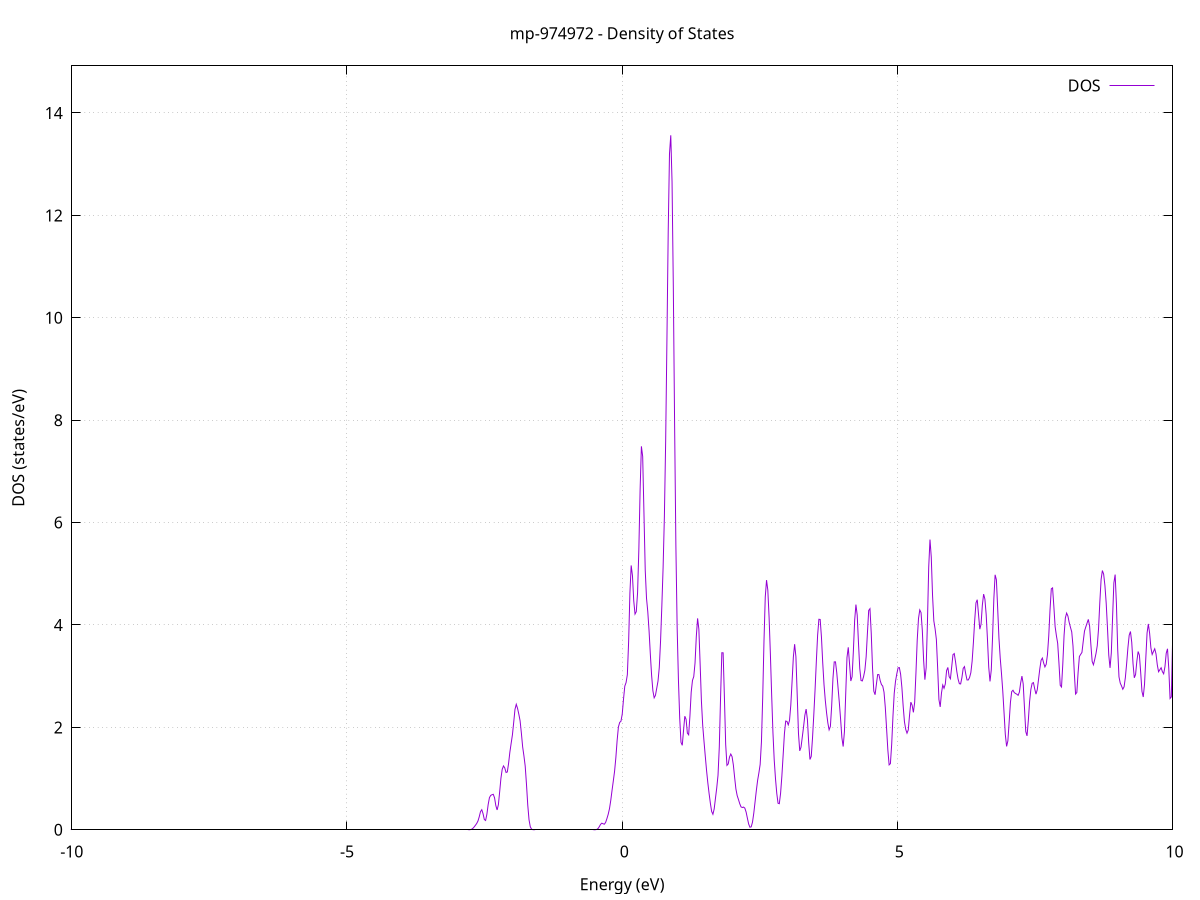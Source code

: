 set title 'mp-974972 - Density of States'
set xlabel 'Energy (eV)'
set ylabel 'DOS (states/eV)'
set grid
set xrange [-10:10]
set yrange [0:14.920]
set xzeroaxis lt -1
set terminal png size 800,600
set output 'mp-974972_dos_gnuplot.png'
plot '-' using 1:2 with lines title 'DOS'
-33.896600 0.000000
-33.873400 0.000000
-33.850200 0.000000
-33.827000 0.000000
-33.803800 0.000000
-33.780600 0.000000
-33.757400 0.000000
-33.734200 0.000000
-33.711000 0.000000
-33.687800 0.000000
-33.664600 0.000000
-33.641400 0.000000
-33.618200 0.000000
-33.595000 0.000000
-33.571800 0.000000
-33.548600 0.000000
-33.525400 0.000000
-33.502200 0.000000
-33.479000 0.000000
-33.455800 0.000000
-33.432600 0.000000
-33.409400 0.000000
-33.386200 0.000000
-33.363000 0.000000
-33.339800 0.000000
-33.316600 0.000000
-33.293400 0.000000
-33.270200 0.000000
-33.247000 0.000000
-33.223800 0.000000
-33.200600 0.000000
-33.177400 0.000000
-33.154200 0.000000
-33.131000 0.000000
-33.107800 0.000000
-33.084600 0.000000
-33.061300 0.000000
-33.038100 0.000000
-33.014900 0.000000
-32.991700 0.000000
-32.968500 0.000000
-32.945300 0.000000
-32.922100 0.000000
-32.898900 0.000000
-32.875700 0.000000
-32.852500 0.000000
-32.829300 0.000000
-32.806100 0.000000
-32.782900 0.000000
-32.759700 0.000000
-32.736500 0.000000
-32.713300 0.000000
-32.690100 0.000000
-32.666900 0.000000
-32.643700 0.000000
-32.620500 0.000000
-32.597300 0.000000
-32.574100 0.000000
-32.550900 0.000000
-32.527700 0.000000
-32.504500 0.000000
-32.481300 0.000000
-32.458100 0.000000
-32.434900 0.000000
-32.411700 0.000000
-32.388500 0.000000
-32.365300 0.000000
-32.342100 0.000000
-32.318900 0.000000
-32.295700 0.000000
-32.272500 0.000000
-32.249300 0.000000
-32.226100 0.000000
-32.202900 0.000000
-32.179700 0.000000
-32.156500 0.000000
-32.133300 0.000000
-32.110100 0.000000
-32.086900 0.000000
-32.063700 0.000000
-32.040500 0.000000
-32.017200 0.000000
-31.994000 0.000000
-31.970800 0.000000
-31.947600 0.000200
-31.924400 0.004300
-31.901200 0.050300
-31.878000 0.388500
-31.854800 1.977000
-31.831600 6.631300
-31.808400 14.678200
-31.785200 21.510700
-31.762000 21.226200
-31.738800 15.434700
-31.715600 11.398800
-31.692400 11.406200
-31.669200 11.210800
-31.646000 8.015600
-31.622800 3.848300
-31.599600 1.222200
-31.576400 0.256000
-31.553200 0.035300
-31.530000 0.003200
-31.506800 0.000200
-31.483600 0.000000
-31.460400 0.000000
-31.437200 0.000000
-31.414000 0.000000
-31.390800 0.000000
-31.367600 0.000000
-31.344400 0.000000
-31.321200 0.000000
-31.298000 0.000000
-31.274800 0.000000
-31.251600 0.000000
-31.228400 0.000000
-31.205200 0.000000
-31.182000 0.000000
-31.158800 0.000000
-31.135600 0.000000
-31.112400 0.000000
-31.089200 0.000000
-31.066000 0.000000
-31.042800 0.000000
-31.019600 0.000000
-30.996400 0.000000
-30.973100 0.000000
-30.949900 0.000000
-30.926700 0.000000
-30.903500 0.000000
-30.880300 0.000000
-30.857100 0.000000
-30.833900 0.000000
-30.810700 0.000000
-30.787500 0.000000
-30.764300 0.000000
-30.741100 0.000000
-30.717900 0.000000
-30.694700 0.000000
-30.671500 0.000000
-30.648300 0.000000
-30.625100 0.000000
-30.601900 0.000000
-30.578700 0.000000
-30.555500 0.000000
-30.532300 0.000000
-30.509100 0.000000
-30.485900 0.000000
-30.462700 0.000000
-30.439500 0.000000
-30.416300 0.000000
-30.393100 0.000000
-30.369900 0.000000
-30.346700 0.000000
-30.323500 0.000000
-30.300300 0.000000
-30.277100 0.000000
-30.253900 0.000000
-30.230700 0.000000
-30.207500 0.000000
-30.184300 0.000000
-30.161100 0.000000
-30.137900 0.000000
-30.114700 0.000000
-30.091500 0.000000
-30.068300 0.000000
-30.045100 0.000000
-30.021900 0.000000
-29.998700 0.000000
-29.975500 0.000000
-29.952200 0.000000
-29.929000 0.000000
-29.905800 0.000000
-29.882600 0.000000
-29.859400 0.000000
-29.836200 0.000000
-29.813000 0.000000
-29.789800 0.000000
-29.766600 0.000000
-29.743400 0.000000
-29.720200 0.000000
-29.697000 0.000000
-29.673800 0.000000
-29.650600 0.000000
-29.627400 0.000000
-29.604200 0.000000
-29.581000 0.000000
-29.557800 0.000000
-29.534600 0.000000
-29.511400 0.000000
-29.488200 0.000000
-29.465000 0.000000
-29.441800 0.000000
-29.418600 0.000000
-29.395400 0.000000
-29.372200 0.000000
-29.349000 0.000000
-29.325800 0.000000
-29.302600 0.000000
-29.279400 0.000000
-29.256200 0.000000
-29.233000 0.000000
-29.209800 0.000000
-29.186600 0.000000
-29.163400 0.000000
-29.140200 0.000000
-29.117000 0.000000
-29.093800 0.000000
-29.070600 0.000000
-29.047400 0.000000
-29.024200 0.000000
-29.001000 0.000000
-28.977800 0.000000
-28.954600 0.000000
-28.931400 0.000000
-28.908100 0.000000
-28.884900 0.000000
-28.861700 0.000000
-28.838500 0.000000
-28.815300 0.000000
-28.792100 0.000000
-28.768900 0.000000
-28.745700 0.000000
-28.722500 0.000000
-28.699300 0.000000
-28.676100 0.000000
-28.652900 0.000000
-28.629700 0.000000
-28.606500 0.000000
-28.583300 0.000000
-28.560100 0.000000
-28.536900 0.000000
-28.513700 0.000000
-28.490500 0.000000
-28.467300 0.000000
-28.444100 0.000000
-28.420900 0.000000
-28.397700 0.000000
-28.374500 0.000000
-28.351300 0.000000
-28.328100 0.000000
-28.304900 0.000000
-28.281700 0.000000
-28.258500 0.000000
-28.235300 0.000000
-28.212100 0.000000
-28.188900 0.000000
-28.165700 0.000000
-28.142500 0.000000
-28.119300 0.000000
-28.096100 0.000000
-28.072900 0.000000
-28.049700 0.000000
-28.026500 0.000000
-28.003300 0.000000
-27.980100 0.000000
-27.956900 0.000000
-27.933700 0.000000
-27.910500 0.000000
-27.887300 0.000000
-27.864000 0.000000
-27.840800 0.000000
-27.817600 0.000000
-27.794400 0.000000
-27.771200 0.000000
-27.748000 0.000000
-27.724800 0.000000
-27.701600 0.000000
-27.678400 0.000000
-27.655200 0.000000
-27.632000 0.000100
-27.608800 0.001600
-27.585600 0.019300
-27.562400 0.158400
-27.539200 0.870800
-27.516000 3.256500
-27.492800 8.544400
-27.469600 16.466600
-27.446400 24.362800
-27.423200 27.969200
-27.400000 24.126100
-27.376800 14.913800
-27.353600 6.367400
-27.330400 1.837400
-27.307200 0.354300
-27.284000 0.045400
-27.260800 0.003900
-27.237600 0.000200
-27.214400 0.000000
-27.191200 0.000000
-27.168000 0.000000
-27.144800 0.000000
-27.121600 0.000000
-27.098400 0.000000
-27.075200 0.000000
-27.052000 0.000000
-27.028800 0.000000
-27.005600 0.000000
-26.982400 0.000000
-26.959200 0.000000
-26.936000 0.000000
-26.912800 0.000000
-26.889600 0.000000
-26.866400 0.000000
-26.843200 0.000000
-26.819900 0.000000
-26.796700 0.000000
-26.773500 0.000000
-26.750300 0.000000
-26.727100 0.000000
-26.703900 0.000000
-26.680700 0.000000
-26.657500 0.000000
-26.634300 0.000000
-26.611100 0.000000
-26.587900 0.000000
-26.564700 0.000000
-26.541500 0.000000
-26.518300 0.000000
-26.495100 0.000000
-26.471900 0.000000
-26.448700 0.000000
-26.425500 0.000000
-26.402300 0.000000
-26.379100 0.000000
-26.355900 0.000000
-26.332700 0.000000
-26.309500 0.000000
-26.286300 0.000000
-26.263100 0.000000
-26.239900 0.000000
-26.216700 0.000000
-26.193500 0.000000
-26.170300 0.000000
-26.147100 0.000000
-26.123900 0.000000
-26.100700 0.000000
-26.077500 0.000000
-26.054300 0.000000
-26.031100 0.000000
-26.007900 0.000000
-25.984700 0.000000
-25.961500 0.000000
-25.938300 0.000000
-25.915100 0.000000
-25.891900 0.000000
-25.868700 0.000000
-25.845500 0.000000
-25.822300 0.000000
-25.799000 0.000000
-25.775800 0.000000
-25.752600 0.000000
-25.729400 0.000000
-25.706200 0.000000
-25.683000 0.000000
-25.659800 0.000000
-25.636600 0.000000
-25.613400 0.000000
-25.590200 0.000000
-25.567000 0.000000
-25.543800 0.000000
-25.520600 0.000000
-25.497400 0.000000
-25.474200 0.000000
-25.451000 0.000000
-25.427800 0.000000
-25.404600 0.000000
-25.381400 0.000000
-25.358200 0.000000
-25.335000 0.000000
-25.311800 0.000000
-25.288600 0.000000
-25.265400 0.000000
-25.242200 0.000000
-25.219000 0.000000
-25.195800 0.000000
-25.172600 0.000000
-25.149400 0.000000
-25.126200 0.000000
-25.103000 0.000000
-25.079800 0.000000
-25.056600 0.000000
-25.033400 0.000000
-25.010200 0.000000
-24.987000 0.000000
-24.963800 0.000000
-24.940600 0.000000
-24.917400 0.000000
-24.894200 0.000000
-24.871000 0.000000
-24.847800 0.000000
-24.824600 0.000000
-24.801400 0.000000
-24.778200 0.000000
-24.754900 0.000000
-24.731700 0.000000
-24.708500 0.000000
-24.685300 0.000000
-24.662100 0.000000
-24.638900 0.000000
-24.615700 0.000000
-24.592500 0.000000
-24.569300 0.000000
-24.546100 0.000000
-24.522900 0.000000
-24.499700 0.000000
-24.476500 0.000000
-24.453300 0.000000
-24.430100 0.000000
-24.406900 0.000000
-24.383700 0.000000
-24.360500 0.000000
-24.337300 0.000000
-24.314100 0.000000
-24.290900 0.000000
-24.267700 0.000000
-24.244500 0.000000
-24.221300 0.000000
-24.198100 0.000000
-24.174900 0.000000
-24.151700 0.000000
-24.128500 0.000000
-24.105300 0.000000
-24.082100 0.000000
-24.058900 0.000000
-24.035700 0.000000
-24.012500 0.000000
-23.989300 0.000000
-23.966100 0.000000
-23.942900 0.000000
-23.919700 0.000000
-23.896500 0.000000
-23.873300 0.000000
-23.850100 0.000000
-23.826900 0.000000
-23.803700 0.000000
-23.780500 0.000000
-23.757300 0.000000
-23.734100 0.000000
-23.710800 0.000000
-23.687600 0.000000
-23.664400 0.000000
-23.641200 0.000000
-23.618000 0.000000
-23.594800 0.000000
-23.571600 0.000000
-23.548400 0.000000
-23.525200 0.000000
-23.502000 0.000000
-23.478800 0.000000
-23.455600 0.000000
-23.432400 0.000000
-23.409200 0.000000
-23.386000 0.000000
-23.362800 0.000000
-23.339600 0.000000
-23.316400 0.000000
-23.293200 0.000000
-23.270000 0.000000
-23.246800 0.000000
-23.223600 0.000000
-23.200400 0.000000
-23.177200 0.000000
-23.154000 0.000000
-23.130800 0.000000
-23.107600 0.000000
-23.084400 0.000000
-23.061200 0.000000
-23.038000 0.000000
-23.014800 0.000000
-22.991600 0.000000
-22.968400 0.000000
-22.945200 0.000000
-22.922000 0.000000
-22.898800 0.000000
-22.875600 0.000000
-22.852400 0.000000
-22.829200 0.000000
-22.806000 0.000000
-22.782800 0.000000
-22.759600 0.000000
-22.736400 0.000000
-22.713200 0.000000
-22.689900 0.000000
-22.666700 0.000000
-22.643500 0.000000
-22.620300 0.000000
-22.597100 0.000000
-22.573900 0.000000
-22.550700 0.000000
-22.527500 0.000000
-22.504300 0.000000
-22.481100 0.000000
-22.457900 0.000000
-22.434700 0.000000
-22.411500 0.000000
-22.388300 0.000000
-22.365100 0.000000
-22.341900 0.000000
-22.318700 0.000000
-22.295500 0.000000
-22.272300 0.000000
-22.249100 0.000000
-22.225900 0.000000
-22.202700 0.000000
-22.179500 0.000000
-22.156300 0.000000
-22.133100 0.000000
-22.109900 0.000000
-22.086700 0.000000
-22.063500 0.000000
-22.040300 0.000000
-22.017100 0.000000
-21.993900 0.000000
-21.970700 0.000000
-21.947500 0.000000
-21.924300 0.000000
-21.901100 0.000000
-21.877900 0.000000
-21.854700 0.000000
-21.831500 0.000000
-21.808300 0.000000
-21.785100 0.000000
-21.761900 0.000000
-21.738700 0.000000
-21.715500 0.000000
-21.692300 0.000000
-21.669100 0.000000
-21.645800 0.000000
-21.622600 0.000000
-21.599400 0.000000
-21.576200 0.000000
-21.553000 0.000000
-21.529800 0.000000
-21.506600 0.000000
-21.483400 0.000000
-21.460200 0.000000
-21.437000 0.000000
-21.413800 0.000000
-21.390600 0.000000
-21.367400 0.000000
-21.344200 0.000000
-21.321000 0.000000
-21.297800 0.000000
-21.274600 0.000000
-21.251400 0.000000
-21.228200 0.000000
-21.205000 0.000000
-21.181800 0.000000
-21.158600 0.000000
-21.135400 0.000000
-21.112200 0.000000
-21.089000 0.000000
-21.065800 0.000000
-21.042600 0.000000
-21.019400 0.000000
-20.996200 0.000000
-20.973000 0.000000
-20.949800 0.000000
-20.926600 0.000000
-20.903400 0.000000
-20.880200 0.000000
-20.857000 0.000000
-20.833800 0.000000
-20.810600 0.000000
-20.787400 0.000000
-20.764200 0.000000
-20.741000 0.000000
-20.717800 0.000000
-20.694600 0.000000
-20.671400 0.000000
-20.648200 0.000000
-20.625000 0.000000
-20.601700 0.000000
-20.578500 0.000000
-20.555300 0.000000
-20.532100 0.000000
-20.508900 0.000000
-20.485700 0.000000
-20.462500 0.000000
-20.439300 0.000000
-20.416100 0.000000
-20.392900 0.000000
-20.369700 0.000000
-20.346500 0.000000
-20.323300 0.000000
-20.300100 0.000000
-20.276900 0.000000
-20.253700 0.000000
-20.230500 0.000000
-20.207300 0.000000
-20.184100 0.000000
-20.160900 0.000000
-20.137700 0.000000
-20.114500 0.000000
-20.091300 0.000000
-20.068100 0.000000
-20.044900 0.000000
-20.021700 0.000000
-19.998500 0.000000
-19.975300 0.000000
-19.952100 0.000000
-19.928900 0.000000
-19.905700 0.000000
-19.882500 0.000000
-19.859300 0.000000
-19.836100 0.000000
-19.812900 0.000000
-19.789700 0.000000
-19.766500 0.000000
-19.743300 0.000000
-19.720100 0.000000
-19.696900 0.000000
-19.673700 0.000000
-19.650500 0.000000
-19.627300 0.000000
-19.604100 0.000000
-19.580900 0.000000
-19.557600 0.000000
-19.534400 0.000000
-19.511200 0.000000
-19.488000 0.000000
-19.464800 0.000000
-19.441600 0.000000
-19.418400 0.000000
-19.395200 0.000000
-19.372000 0.000000
-19.348800 0.000000
-19.325600 0.000000
-19.302400 0.000000
-19.279200 0.000000
-19.256000 0.000000
-19.232800 0.000000
-19.209600 0.000000
-19.186400 0.000000
-19.163200 0.000000
-19.140000 0.000000
-19.116800 0.000000
-19.093600 0.000000
-19.070400 0.000000
-19.047200 0.000000
-19.024000 0.000000
-19.000800 0.000000
-18.977600 0.000000
-18.954400 0.000000
-18.931200 0.000000
-18.908000 0.000000
-18.884800 0.000000
-18.861600 0.000000
-18.838400 0.000000
-18.815200 0.000000
-18.792000 0.000000
-18.768800 0.000000
-18.745600 0.000000
-18.722400 0.000000
-18.699200 0.000000
-18.676000 0.000000
-18.652800 0.000000
-18.629600 0.000000
-18.606400 0.000000
-18.583200 0.000000
-18.560000 0.000000
-18.536700 0.000000
-18.513500 0.000000
-18.490300 0.000000
-18.467100 0.000000
-18.443900 0.000000
-18.420700 0.000000
-18.397500 0.000000
-18.374300 0.000000
-18.351100 0.000000
-18.327900 0.000000
-18.304700 0.000000
-18.281500 0.000000
-18.258300 0.000000
-18.235100 0.000000
-18.211900 0.000000
-18.188700 0.000000
-18.165500 0.000000
-18.142300 0.000000
-18.119100 0.000000
-18.095900 0.000000
-18.072700 0.000000
-18.049500 0.000000
-18.026300 0.000000
-18.003100 0.000000
-17.979900 0.000000
-17.956700 0.000000
-17.933500 0.000000
-17.910300 0.000000
-17.887100 0.000000
-17.863900 0.000000
-17.840700 0.000000
-17.817500 0.000000
-17.794300 0.000000
-17.771100 0.000000
-17.747900 0.000000
-17.724700 0.000000
-17.701500 0.000000
-17.678300 0.000000
-17.655100 0.000000
-17.631900 0.000000
-17.608700 0.000000
-17.585500 0.000000
-17.562300 0.000000
-17.539100 0.000000
-17.515900 0.000000
-17.492600 0.000000
-17.469400 0.000000
-17.446200 0.000000
-17.423000 0.000000
-17.399800 0.000000
-17.376600 0.000000
-17.353400 0.000000
-17.330200 0.000000
-17.307000 0.000000
-17.283800 0.000000
-17.260600 0.000000
-17.237400 0.000000
-17.214200 0.000000
-17.191000 0.000000
-17.167800 0.000000
-17.144600 0.000000
-17.121400 0.000000
-17.098200 0.000000
-17.075000 0.000000
-17.051800 0.000000
-17.028600 0.000000
-17.005400 0.000000
-16.982200 0.000000
-16.959000 0.000000
-16.935800 0.000000
-16.912600 0.000000
-16.889400 0.000000
-16.866200 0.000000
-16.843000 0.000000
-16.819800 0.000000
-16.796600 0.000000
-16.773400 0.000000
-16.750200 0.000000
-16.727000 0.000000
-16.703800 0.000000
-16.680600 0.000000
-16.657400 0.000000
-16.634200 0.000000
-16.611000 0.000000
-16.587800 0.000000
-16.564600 0.000000
-16.541400 0.000000
-16.518200 0.000000
-16.495000 0.000000
-16.471800 0.000000
-16.448500 0.000000
-16.425300 0.000000
-16.402100 0.000000
-16.378900 0.000000
-16.355700 0.000000
-16.332500 0.000000
-16.309300 0.000000
-16.286100 0.000000
-16.262900 0.000000
-16.239700 0.000000
-16.216500 0.000000
-16.193300 0.000000
-16.170100 0.000000
-16.146900 0.000000
-16.123700 0.000000
-16.100500 0.000000
-16.077300 0.000000
-16.054100 0.000000
-16.030900 0.000000
-16.007700 0.000000
-15.984500 0.000000
-15.961300 0.000000
-15.938100 0.000000
-15.914900 0.000000
-15.891700 0.000000
-15.868500 0.000000
-15.845300 0.000000
-15.822100 0.000000
-15.798900 0.000000
-15.775700 0.000000
-15.752500 0.000000
-15.729300 0.000000
-15.706100 0.000000
-15.682900 0.000000
-15.659700 0.000000
-15.636500 0.000000
-15.613300 0.000000
-15.590100 0.000000
-15.566900 0.000000
-15.543700 0.000000
-15.520500 0.000000
-15.497300 0.000000
-15.474100 0.000000
-15.450900 0.000000
-15.427600 0.000000
-15.404400 0.000000
-15.381200 0.000000
-15.358000 0.000000
-15.334800 0.000000
-15.311600 0.000000
-15.288400 0.000000
-15.265200 0.000000
-15.242000 0.000000
-15.218800 0.000000
-15.195600 0.000000
-15.172400 0.000000
-15.149200 0.000000
-15.126000 0.000000
-15.102800 0.000000
-15.079600 0.000000
-15.056400 0.000000
-15.033200 0.000000
-15.010000 0.000000
-14.986800 0.000000
-14.963600 0.000000
-14.940400 0.000000
-14.917200 0.000000
-14.894000 0.000000
-14.870800 0.000000
-14.847600 0.000000
-14.824400 0.000000
-14.801200 0.000000
-14.778000 0.000000
-14.754800 0.000000
-14.731600 0.000000
-14.708400 0.000000
-14.685200 0.000000
-14.662000 0.000000
-14.638800 0.000000
-14.615600 0.000000
-14.592400 0.000000
-14.569200 0.000000
-14.546000 0.000000
-14.522800 0.000000
-14.499600 0.000000
-14.476400 0.000000
-14.453200 0.000000
-14.430000 0.000000
-14.406800 0.000000
-14.383500 0.000000
-14.360300 0.000000
-14.337100 0.000000
-14.313900 0.000000
-14.290700 0.000000
-14.267500 0.000000
-14.244300 0.000000
-14.221100 0.000000
-14.197900 0.000000
-14.174700 0.000000
-14.151500 0.000000
-14.128300 0.000000
-14.105100 0.000000
-14.081900 0.000000
-14.058700 0.000000
-14.035500 0.000000
-14.012300 0.000000
-13.989100 0.000000
-13.965900 0.000000
-13.942700 0.000000
-13.919500 0.000000
-13.896300 0.000000
-13.873100 0.000000
-13.849900 0.000000
-13.826700 0.000000
-13.803500 0.000000
-13.780300 0.000000
-13.757100 0.000000
-13.733900 0.000000
-13.710700 0.000000
-13.687500 0.000000
-13.664300 0.000000
-13.641100 0.000000
-13.617900 0.000000
-13.594700 0.000000
-13.571500 0.000000
-13.548300 0.000000
-13.525100 0.000000
-13.501900 0.000000
-13.478700 0.000000
-13.455500 0.000000
-13.432300 0.000000
-13.409100 0.000000
-13.385900 0.000000
-13.362700 0.000000
-13.339400 0.000000
-13.316200 0.000000
-13.293000 0.000000
-13.269800 0.000000
-13.246600 0.000000
-13.223400 0.000000
-13.200200 0.000000
-13.177000 0.000000
-13.153800 0.000000
-13.130600 0.000000
-13.107400 0.000000
-13.084200 0.000000
-13.061000 0.000000
-13.037800 0.000000
-13.014600 0.000000
-12.991400 0.000000
-12.968200 0.000000
-12.945000 0.000000
-12.921800 0.000000
-12.898600 0.000000
-12.875400 0.000000
-12.852200 0.000000
-12.829000 0.000000
-12.805800 0.000000
-12.782600 0.000000
-12.759400 0.000000
-12.736200 0.000000
-12.713000 0.000000
-12.689800 0.000000
-12.666600 0.000000
-12.643400 0.000000
-12.620200 0.000000
-12.597000 0.000000
-12.573800 0.000000
-12.550600 0.000000
-12.527400 0.000000
-12.504200 0.000000
-12.481000 0.000000
-12.457800 0.000000
-12.434600 0.000000
-12.411400 0.000000
-12.388200 0.000000
-12.365000 0.000000
-12.341800 0.000000
-12.318600 0.000000
-12.295300 0.000000
-12.272100 0.000000
-12.248900 0.000000
-12.225700 0.000000
-12.202500 0.000000
-12.179300 0.000000
-12.156100 0.000000
-12.132900 0.000000
-12.109700 0.000000
-12.086500 0.000000
-12.063300 0.000000
-12.040100 0.000000
-12.016900 0.000000
-11.993700 0.000000
-11.970500 0.000100
-11.947300 0.001000
-11.924100 0.010700
-11.900900 0.075500
-11.877700 0.370300
-11.854500 1.291400
-11.831300 3.297400
-11.808100 6.412600
-11.784900 10.035600
-11.761700 13.598400
-11.738500 17.132800
-11.715300 20.599600
-11.692100 23.117200
-11.668900 24.004500
-11.645700 24.278900
-11.622500 25.522000
-11.599300 27.924600
-11.576100 31.170200
-11.552900 35.188400
-11.529700 37.980200
-11.506500 35.547900
-11.483300 26.586700
-11.460100 15.094000
-11.436900 6.298500
-11.413700 1.889000
-11.390500 0.400400
-11.367300 0.059200
-11.344100 0.006000
-11.320900 0.000400
-11.297700 0.000000
-11.274400 0.000000
-11.251200 0.000000
-11.228000 0.000000
-11.204800 0.000000
-11.181600 0.000000
-11.158400 0.000000
-11.135200 0.000000
-11.112000 0.000000
-11.088800 0.000000
-11.065600 0.000000
-11.042400 0.000000
-11.019200 0.000000
-10.996000 0.000000
-10.972800 0.000000
-10.949600 0.000000
-10.926400 0.000000
-10.903200 0.000000
-10.880000 0.000000
-10.856800 0.000000
-10.833600 0.000000
-10.810400 0.000000
-10.787200 0.000000
-10.764000 0.000000
-10.740800 0.000000
-10.717600 0.000000
-10.694400 0.000000
-10.671200 0.000000
-10.648000 0.000000
-10.624800 0.000000
-10.601600 0.000000
-10.578400 0.000000
-10.555200 0.000000
-10.532000 0.000000
-10.508800 0.000000
-10.485600 0.000000
-10.462400 0.000000
-10.439200 0.000000
-10.416000 0.000000
-10.392800 0.000000
-10.369600 0.000000
-10.346400 0.000000
-10.323200 0.000000
-10.300000 0.000000
-10.276800 0.000000
-10.253600 0.000000
-10.230300 0.000000
-10.207100 0.000000
-10.183900 0.000000
-10.160700 0.000000
-10.137500 0.000000
-10.114300 0.000000
-10.091100 0.000000
-10.067900 0.000000
-10.044700 0.000000
-10.021500 0.000000
-9.998300 0.000000
-9.975100 0.000000
-9.951900 0.000000
-9.928700 0.000000
-9.905500 0.000000
-9.882300 0.000000
-9.859100 0.000000
-9.835900 0.000000
-9.812700 0.000000
-9.789500 0.000000
-9.766300 0.000000
-9.743100 0.000000
-9.719900 0.000000
-9.696700 0.000000
-9.673500 0.000000
-9.650300 0.000000
-9.627100 0.000000
-9.603900 0.000000
-9.580700 0.000000
-9.557500 0.000000
-9.534300 0.000000
-9.511100 0.000000
-9.487900 0.000000
-9.464700 0.000000
-9.441500 0.000000
-9.418300 0.000000
-9.395100 0.000000
-9.371900 0.000000
-9.348700 0.000000
-9.325500 0.000000
-9.302300 0.000000
-9.279100 0.000000
-9.255900 0.000000
-9.232700 0.000000
-9.209500 0.000000
-9.186200 0.000000
-9.163000 0.000000
-9.139800 0.000000
-9.116600 0.000000
-9.093400 0.000000
-9.070200 0.000000
-9.047000 0.000000
-9.023800 0.000000
-9.000600 0.000000
-8.977400 0.000000
-8.954200 0.000000
-8.931000 0.000000
-8.907800 0.000000
-8.884600 0.000000
-8.861400 0.000000
-8.838200 0.000000
-8.815000 0.000000
-8.791800 0.000000
-8.768600 0.000000
-8.745400 0.000000
-8.722200 0.000000
-8.699000 0.000000
-8.675800 0.000000
-8.652600 0.000000
-8.629400 0.000000
-8.606200 0.000000
-8.583000 0.000000
-8.559800 0.000000
-8.536600 0.000000
-8.513400 0.000000
-8.490200 0.000000
-8.467000 0.000000
-8.443800 0.000000
-8.420600 0.000000
-8.397400 0.000000
-8.374200 0.000000
-8.351000 0.000000
-8.327800 0.000000
-8.304600 0.000000
-8.281400 0.000000
-8.258200 0.000000
-8.235000 0.000000
-8.211800 0.000000
-8.188600 0.000000
-8.165300 0.000000
-8.142100 0.000000
-8.118900 0.000000
-8.095700 0.000000
-8.072500 0.000000
-8.049300 0.000000
-8.026100 0.000000
-8.002900 0.000000
-7.979700 0.000000
-7.956500 0.000000
-7.933300 0.000000
-7.910100 0.000000
-7.886900 0.000000
-7.863700 0.000000
-7.840500 0.000000
-7.817300 0.000000
-7.794100 0.000000
-7.770900 0.000000
-7.747700 0.000000
-7.724500 0.000000
-7.701300 0.000000
-7.678100 0.000000
-7.654900 0.000000
-7.631700 0.000000
-7.608500 0.000000
-7.585300 0.000000
-7.562100 0.000000
-7.538900 0.000000
-7.515700 0.000000
-7.492500 0.000000
-7.469300 0.000000
-7.446100 0.000000
-7.422900 0.000000
-7.399700 0.000000
-7.376500 0.000000
-7.353300 0.000000
-7.330100 0.000000
-7.306900 0.000000
-7.283700 0.000000
-7.260500 0.000000
-7.237300 0.000000
-7.214100 0.000000
-7.190900 0.000000
-7.167700 0.000000
-7.144500 0.000000
-7.121200 0.000000
-7.098000 0.000000
-7.074800 0.000000
-7.051600 0.000000
-7.028400 0.000000
-7.005200 0.000000
-6.982000 0.000000
-6.958800 0.000000
-6.935600 0.000000
-6.912400 0.000000
-6.889200 0.000000
-6.866000 0.000000
-6.842800 0.000000
-6.819600 0.000000
-6.796400 0.000000
-6.773200 0.000000
-6.750000 0.000000
-6.726800 0.000000
-6.703600 0.000000
-6.680400 0.000000
-6.657200 0.000000
-6.634000 0.000000
-6.610800 0.000000
-6.587600 0.000000
-6.564400 0.000000
-6.541200 0.000000
-6.518000 0.000000
-6.494800 0.000000
-6.471600 0.000000
-6.448400 0.000000
-6.425200 0.000000
-6.402000 0.000000
-6.378800 0.000000
-6.355600 0.000000
-6.332400 0.000000
-6.309200 0.000000
-6.286000 0.000000
-6.262800 0.000000
-6.239600 0.000000
-6.216400 0.000000
-6.193200 0.000000
-6.170000 0.000000
-6.146800 0.000000
-6.123600 0.000000
-6.100400 0.000000
-6.077100 0.000000
-6.053900 0.000000
-6.030700 0.000000
-6.007500 0.000000
-5.984300 0.000000
-5.961100 0.000000
-5.937900 0.000000
-5.914700 0.000000
-5.891500 0.000000
-5.868300 0.000000
-5.845100 0.000000
-5.821900 0.000000
-5.798700 0.000000
-5.775500 0.000000
-5.752300 0.000000
-5.729100 0.000000
-5.705900 0.000000
-5.682700 0.000000
-5.659500 0.000000
-5.636300 0.000000
-5.613100 0.000000
-5.589900 0.000000
-5.566700 0.000000
-5.543500 0.000000
-5.520300 0.000000
-5.497100 0.000000
-5.473900 0.000000
-5.450700 0.000000
-5.427500 0.000000
-5.404300 0.000000
-5.381100 0.000000
-5.357900 0.000000
-5.334700 0.000000
-5.311500 0.000000
-5.288300 0.000000
-5.265100 0.000000
-5.241900 0.000000
-5.218700 0.000000
-5.195500 0.000000
-5.172300 0.000000
-5.149100 0.000000
-5.125900 0.000000
-5.102700 0.000000
-5.079500 0.000000
-5.056300 0.000000
-5.033000 0.000000
-5.009800 0.000000
-4.986600 0.000000
-4.963400 0.000000
-4.940200 0.000000
-4.917000 0.000000
-4.893800 0.000000
-4.870600 0.000000
-4.847400 0.000000
-4.824200 0.000000
-4.801000 0.000000
-4.777800 0.000000
-4.754600 0.000000
-4.731400 0.000000
-4.708200 0.000000
-4.685000 0.000000
-4.661800 0.000000
-4.638600 0.000000
-4.615400 0.000000
-4.592200 0.000000
-4.569000 0.000000
-4.545800 0.000000
-4.522600 0.000000
-4.499400 0.000000
-4.476200 0.000000
-4.453000 0.000000
-4.429800 0.000000
-4.406600 0.000000
-4.383400 0.000000
-4.360200 0.000000
-4.337000 0.000000
-4.313800 0.000000
-4.290600 0.000000
-4.267400 0.000000
-4.244200 0.000000
-4.221000 0.000000
-4.197800 0.000000
-4.174600 0.000000
-4.151400 0.000000
-4.128200 0.000000
-4.105000 0.000000
-4.081800 0.000000
-4.058600 0.000000
-4.035400 0.000000
-4.012100 0.000000
-3.988900 0.000000
-3.965700 0.000000
-3.942500 0.000000
-3.919300 0.000000
-3.896100 0.000000
-3.872900 0.000000
-3.849700 0.000000
-3.826500 0.000000
-3.803300 0.000000
-3.780100 0.000000
-3.756900 0.000000
-3.733700 0.000000
-3.710500 0.000000
-3.687300 0.000000
-3.664100 0.000000
-3.640900 0.000000
-3.617700 0.000000
-3.594500 0.000000
-3.571300 0.000000
-3.548100 0.000000
-3.524900 0.000000
-3.501700 0.000000
-3.478500 0.000000
-3.455300 0.000000
-3.432100 0.000000
-3.408900 0.000000
-3.385700 0.000000
-3.362500 0.000000
-3.339300 0.000000
-3.316100 0.000000
-3.292900 0.000000
-3.269700 0.000000
-3.246500 0.000000
-3.223300 0.000000
-3.200100 0.000000
-3.176900 0.000000
-3.153700 0.000000
-3.130500 0.000000
-3.107300 0.000000
-3.084100 0.000000
-3.060900 0.000000
-3.037700 0.000000
-3.014500 0.000000
-2.991300 0.000000
-2.968000 0.000000
-2.944800 0.000000
-2.921600 0.000000
-2.898400 0.000000
-2.875200 0.000000
-2.852000 0.000000
-2.828800 0.000000
-2.805600 0.000000
-2.782400 0.000400
-2.759200 0.002500
-2.736000 0.010000
-2.712800 0.027300
-2.689600 0.054700
-2.666400 0.087300
-2.643200 0.122400
-2.620000 0.170500
-2.596800 0.253000
-2.573600 0.354700
-2.550400 0.391800
-2.527200 0.313200
-2.504000 0.199800
-2.480800 0.181900
-2.457600 0.304300
-2.434400 0.492500
-2.411200 0.627800
-2.388000 0.671600
-2.364800 0.684700
-2.341600 0.692800
-2.318400 0.623700
-2.295200 0.472400
-2.272000 0.387000
-2.248800 0.489200
-2.225600 0.740500
-2.202400 1.006400
-2.179200 1.182200
-2.156000 1.247100
-2.132800 1.207300
-2.109600 1.119100
-2.086400 1.129100
-2.063200 1.298700
-2.040000 1.517100
-2.016800 1.688200
-1.993600 1.854900
-1.970400 2.096500
-1.947200 2.351200
-1.923900 2.450500
-1.900700 2.372500
-1.877500 2.258500
-1.854300 2.128600
-1.831100 1.889300
-1.807900 1.619900
-1.784700 1.443400
-1.761500 1.244400
-1.738300 0.889100
-1.715100 0.482800
-1.691900 0.194400
-1.668700 0.057600
-1.645500 0.012400
-1.622300 0.001900
-1.599100 0.000200
-1.575900 0.000000
-1.552700 0.000000
-1.529500 0.000000
-1.506300 0.000000
-1.483100 0.000000
-1.459900 0.000000
-1.436700 0.000000
-1.413500 0.000000
-1.390300 0.000000
-1.367100 0.000000
-1.343900 0.000000
-1.320700 0.000000
-1.297500 0.000000
-1.274300 0.000000
-1.251100 0.000000
-1.227900 0.000000
-1.204700 0.000000
-1.181500 0.000000
-1.158300 0.000000
-1.135100 0.000000
-1.111900 0.000000
-1.088700 0.000000
-1.065500 0.000000
-1.042300 0.000000
-1.019100 0.000000
-0.995900 0.000000
-0.972700 0.000000
-0.949500 0.000000
-0.926300 0.000000
-0.903000 0.000000
-0.879800 0.000000
-0.856600 0.000000
-0.833400 0.000000
-0.810200 0.000000
-0.787000 0.000000
-0.763800 0.000000
-0.740600 0.000000
-0.717400 0.000000
-0.694200 0.000000
-0.671000 0.000000
-0.647800 0.000000
-0.624600 0.000000
-0.601400 0.000000
-0.578200 0.000000
-0.555000 0.000000
-0.531800 0.000000
-0.508600 0.000100
-0.485400 0.001100
-0.462200 0.006000
-0.439000 0.022900
-0.415800 0.059400
-0.392600 0.105300
-0.369400 0.128700
-0.346200 0.117400
-0.323000 0.108600
-0.299800 0.144900
-0.276600 0.218400
-0.253400 0.302300
-0.230200 0.411500
-0.207000 0.572200
-0.183800 0.766400
-0.160600 0.953000
-0.137400 1.143000
-0.114200 1.409100
-0.091000 1.746500
-0.067800 2.007500
-0.044600 2.096800
-0.021400 2.120400
0.001800 2.260300
0.025000 2.553000
0.048200 2.805900
0.071400 2.875000
0.094600 3.030000
0.117800 3.673100
0.141100 4.624800
0.164300 5.163100
0.187500 4.960700
0.210700 4.472700
0.233900 4.212600
0.257100 4.260300
0.280300 4.630300
0.303500 5.473200
0.326700 6.651900
0.349900 7.489100
0.373100 7.292400
0.396300 6.184300
0.419500 5.070200
0.442700 4.523900
0.465900 4.258100
0.489100 3.887100
0.512300 3.427000
0.535500 3.015000
0.558700 2.714800
0.581900 2.577300
0.605100 2.625500
0.628300 2.762100
0.651500 2.903900
0.674700 3.168500
0.697900 3.683900
0.721100 4.366300
0.744300 5.123800
0.767500 6.112300
0.790700 7.587100
0.813900 9.578300
0.837100 11.689700
0.860300 13.200300
0.883500 13.564000
0.906700 12.655100
0.929900 10.601400
0.953100 7.939200
0.976300 5.557000
0.999500 3.948200
1.022700 2.928500
1.045900 2.183600
1.069100 1.708500
1.092300 1.649400
1.115500 1.940200
1.138700 2.218200
1.161900 2.156900
1.185200 1.887800
1.208400 1.854900
1.231600 2.223000
1.254800 2.688200
1.278000 2.918200
1.301200 2.991800
1.324400 3.257900
1.347600 3.775500
1.370800 4.129200
1.394000 3.919300
1.417200 3.232200
1.440400 2.512900
1.463600 2.042400
1.486800 1.734300
1.510000 1.444500
1.533200 1.165100
1.556400 0.921100
1.579600 0.710700
1.602800 0.519200
1.626000 0.358300
1.649200 0.302400
1.672400 0.407800
1.695600 0.614400
1.718800 0.818100
1.742000 1.064800
1.765200 1.616200
1.788400 2.588600
1.811600 3.457900
1.834800 3.456200
1.858000 2.594800
1.881200 1.667100
1.904400 1.257500
1.927600 1.285900
1.950800 1.420500
1.974000 1.479200
1.997200 1.428800
2.020400 1.268400
2.043600 1.024500
2.066800 0.798200
2.090000 0.668600
2.113200 0.592000
2.136400 0.510400
2.159600 0.447500
2.182800 0.434800
2.206000 0.443200
2.229300 0.422400
2.252500 0.346000
2.275700 0.225900
2.298900 0.111800
2.322100 0.049400
2.345300 0.057900
2.368500 0.149200
2.391700 0.322900
2.414900 0.542200
2.438100 0.764700
2.461300 0.963100
2.484500 1.109900
2.507700 1.276300
2.530900 1.713600
2.554100 2.590800
2.577300 3.686800
2.600500 4.547200
2.623700 4.875900
2.646900 4.680700
2.670100 4.149300
2.693300 3.437900
2.716500 2.639500
2.739700 1.906200
2.762900 1.368900
2.786100 1.000000
2.809300 0.713100
2.832500 0.518100
2.855700 0.509600
2.878900 0.713300
2.902100 1.047300
2.925300 1.455600
2.948500 1.875600
2.971700 2.123500
2.994900 2.116200
3.018100 2.048200
3.041300 2.136600
3.064500 2.436000
3.087700 2.895900
3.110900 3.374000
3.134100 3.624400
3.157300 3.379600
3.180500 2.649200
3.203700 1.884400
3.226900 1.541300
3.250200 1.613300
3.273400 1.812600
3.296600 2.012800
3.319800 2.237400
3.343000 2.357600
3.366200 2.155700
3.389400 1.701600
3.412600 1.372900
3.435800 1.432800
3.459000 1.791900
3.482200 2.242400
3.505400 2.737200
3.528600 3.290200
3.551800 3.798600
3.575000 4.111500
3.598200 4.107900
3.621400 3.762400
3.644600 3.260600
3.667800 2.837700
3.691000 2.531100
3.714200 2.287200
3.737400 2.088300
3.760600 1.952100
3.783800 2.019300
3.807000 2.416300
3.830200 2.952800
3.853400 3.278800
3.876600 3.279500
3.899800 3.065500
3.923000 2.775100
3.946200 2.484800
3.969400 2.159700
3.992600 1.799500
4.015800 1.625300
4.039000 1.915700
4.062200 2.647300
4.085400 3.365400
4.108600 3.563400
4.131800 3.242000
4.155000 2.905600
4.178200 2.990700
4.201400 3.489900
4.224600 4.088600
4.247800 4.398100
4.271000 4.193400
4.294300 3.647900
4.317500 3.150000
4.340700 2.915200
4.363900 2.907000
4.387100 2.991900
4.410300 3.116000
4.433500 3.378600
4.456700 3.843100
4.479900 4.284200
4.503100 4.318200
4.526300 3.835100
4.549500 3.159500
4.572700 2.707000
4.595900 2.637600
4.619100 2.836700
4.642300 3.031100
4.665500 3.031000
4.688700 2.912700
4.711900 2.836000
4.735100 2.806200
4.758300 2.686900
4.781500 2.391100
4.804700 1.980200
4.827900 1.558100
4.851100 1.267700
4.874300 1.291500
4.897500 1.667900
4.920700 2.216500
4.943900 2.665900
4.967100 2.900100
4.990300 3.043700
5.013500 3.162400
5.036700 3.167900
5.059900 3.039500
5.083100 2.779600
5.106300 2.413400
5.129500 2.110200
5.152700 1.960400
5.175900 1.887100
5.199100 1.949900
5.222300 2.239600
5.245500 2.492700
5.268700 2.433500
5.291900 2.293300
5.315100 2.486700
5.338400 3.062800
5.361600 3.706200
5.384800 4.126800
5.408000 4.293800
5.431200 4.239900
5.454400 3.890600
5.477600 3.315800
5.500800 2.931900
5.524000 3.164700
5.547200 4.048900
5.570400 5.130500
5.593600 5.668800
5.616800 5.325400
5.640000 4.578100
5.663200 4.080700
5.686400 3.925000
5.709600 3.716800
5.732800 3.161000
5.756000 2.544200
5.779200 2.399700
5.802400 2.671800
5.825600 2.827600
5.848800 2.764000
5.872000 2.847900
5.895200 3.109600
5.918400 3.170800
5.941600 2.991000
5.964800 2.949200
5.988000 3.181100
6.011200 3.420600
6.034400 3.441700
6.057600 3.284100
6.080800 3.091900
6.104000 2.943400
6.127200 2.853400
6.150400 2.848500
6.173600 2.972100
6.196800 3.152300
6.220000 3.186900
6.243200 3.044000
6.266400 2.925400
6.289600 2.925500
6.312800 2.974200
6.336000 3.069200
6.359300 3.292600
6.382500 3.659100
6.405700 4.084500
6.428900 4.431100
6.452100 4.493600
6.475300 4.208300
6.498500 3.917600
6.521700 4.015400
6.544900 4.388400
6.568100 4.602900
6.591300 4.505500
6.614500 4.203400
6.637700 3.724400
6.660900 3.176400
6.684100 2.897100
6.707300 3.123300
6.730500 3.761800
6.753700 4.508000
6.776900 4.980000
6.800100 4.883200
6.823300 4.326000
6.846500 3.745000
6.869700 3.354700
6.892900 3.049200
6.916100 2.708100
6.939300 2.286100
6.962500 1.858700
6.985700 1.628300
7.008900 1.737000
7.032100 2.104800
7.055300 2.488300
7.078500 2.699500
7.101700 2.725100
7.124900 2.680000
7.148100 2.661200
7.171300 2.648000
7.194500 2.626000
7.217700 2.687100
7.240900 2.866800
7.264100 3.001600
7.287300 2.848700
7.310500 2.379400
7.333700 1.917700
7.356900 1.833700
7.380100 2.130600
7.403400 2.503300
7.426600 2.741200
7.449800 2.861200
7.473000 2.874400
7.496200 2.753000
7.519400 2.649200
7.542600 2.734300
7.565800 2.938600
7.589000 3.143000
7.612200 3.310200
7.635400 3.354000
7.658600 3.258200
7.681800 3.180300
7.705000 3.231600
7.728200 3.423200
7.751400 3.787600
7.774600 4.295600
7.797800 4.705900
7.821000 4.724200
7.844200 4.361700
7.867400 3.966500
7.890600 3.789800
7.913800 3.641600
7.937000 3.253000
7.960200 2.821100
7.983400 2.788700
8.006600 3.235200
8.029800 3.795600
8.053000 4.136400
8.076200 4.232100
8.099400 4.175200
8.122600 4.050900
8.145800 3.954800
8.169000 3.864900
8.192200 3.588900
8.215400 3.074900
8.238600 2.650700
8.261800 2.681500
8.285000 3.074000
8.308200 3.384000
8.331400 3.425500
8.354600 3.464300
8.377800 3.677300
8.401000 3.881400
8.424200 3.960500
8.447500 4.035800
8.470700 4.109200
8.493900 3.978500
8.517100 3.611900
8.540300 3.288600
8.563500 3.222700
8.586700 3.324800
8.609900 3.441900
8.633100 3.595700
8.656300 3.929300
8.679500 4.443200
8.702700 4.888900
8.725900 5.063300
8.749100 4.991700
8.772300 4.768100
8.795500 4.423400
8.818700 3.939600
8.841900 3.411400
8.865100 3.161900
8.888300 3.454100
8.911500 4.150600
8.934700 4.821700
8.957900 4.984200
8.981100 4.411400
9.004300 3.524900
9.027500 2.987200
9.050700 2.863800
9.073900 2.809700
9.097100 2.744600
9.120300 2.791700
9.143500 2.971600
9.166700 3.244900
9.189900 3.554000
9.213100 3.800700
9.236300 3.872400
9.259500 3.660400
9.282700 3.246200
9.305900 2.968100
9.329100 3.031800
9.352300 3.293000
9.375500 3.481600
9.398700 3.410300
9.421900 3.072800
9.445100 2.703700
9.468300 2.593500
9.491600 2.839200
9.514800 3.345900
9.538000 3.844000
9.561200 4.020000
9.584400 3.838000
9.607600 3.552700
9.630800 3.424100
9.654000 3.481000
9.677200 3.534900
9.700400 3.434700
9.723600 3.221700
9.746800 3.086400
9.770000 3.125300
9.793200 3.164100
9.816400 3.087500
9.839600 3.046200
9.862800 3.184400
9.886000 3.448300
9.909200 3.535200
9.932400 3.150500
9.955600 2.564200
9.978800 2.595500
10.002000 3.710000
10.025200 5.103300
10.048400 5.297700
10.071600 3.994000
10.094800 2.303800
10.118000 1.140300
10.141200 0.544600
10.164400 0.252300
10.187600 0.102600
10.210800 0.033000
10.234000 0.007800
10.257200 0.001300
10.280400 0.000200
10.303600 0.000000
10.326800 0.000000
10.350000 0.000000
10.373200 0.000000
10.396400 0.000000
10.419600 0.000000
10.442800 0.000000
10.466000 0.000000
10.489200 0.000000
10.512500 0.000000
10.535700 0.000000
10.558900 0.000000
10.582100 0.000000
10.605300 0.000000
10.628500 0.000000
10.651700 0.000000
10.674900 0.000000
10.698100 0.000000
10.721300 0.000000
10.744500 0.000000
10.767700 0.000000
10.790900 0.000000
10.814100 0.000000
10.837300 0.000000
10.860500 0.000000
10.883700 0.000000
10.906900 0.000000
10.930100 0.000000
10.953300 0.000000
10.976500 0.000000
10.999700 0.000000
11.022900 0.000000
11.046100 0.000000
11.069300 0.000000
11.092500 0.000000
11.115700 0.000000
11.138900 0.000000
11.162100 0.000000
11.185300 0.000000
11.208500 0.000000
11.231700 0.000000
11.254900 0.000000
11.278100 0.000000
11.301300 0.000000
11.324500 0.000000
11.347700 0.000000
11.370900 0.000000
11.394100 0.000000
11.417300 0.000000
11.440500 0.000000
11.463700 0.000000
11.486900 0.000000
11.510100 0.000000
11.533300 0.000000
11.556600 0.000000
11.579800 0.000000
11.603000 0.000000
11.626200 0.000000
11.649400 0.000000
11.672600 0.000000
11.695800 0.000000
11.719000 0.000000
11.742200 0.000000
11.765400 0.000000
11.788600 0.000000
11.811800 0.000000
11.835000 0.000000
11.858200 0.000000
11.881400 0.000000
11.904600 0.000000
11.927800 0.000000
11.951000 0.000000
11.974200 0.000000
11.997400 0.000000
12.020600 0.000000
12.043800 0.000000
12.067000 0.000000
12.090200 0.000000
12.113400 0.000000
12.136600 0.000000
12.159800 0.000000
12.183000 0.000000
12.206200 0.000000
12.229400 0.000000
12.252600 0.000000
12.275800 0.000000
12.299000 0.000000
12.322200 0.000000
12.345400 0.000000
12.368600 0.000000
12.391800 0.000000
12.415000 0.000000
12.438200 0.000000
12.461400 0.000000
12.484600 0.000000
12.507800 0.000000
e
